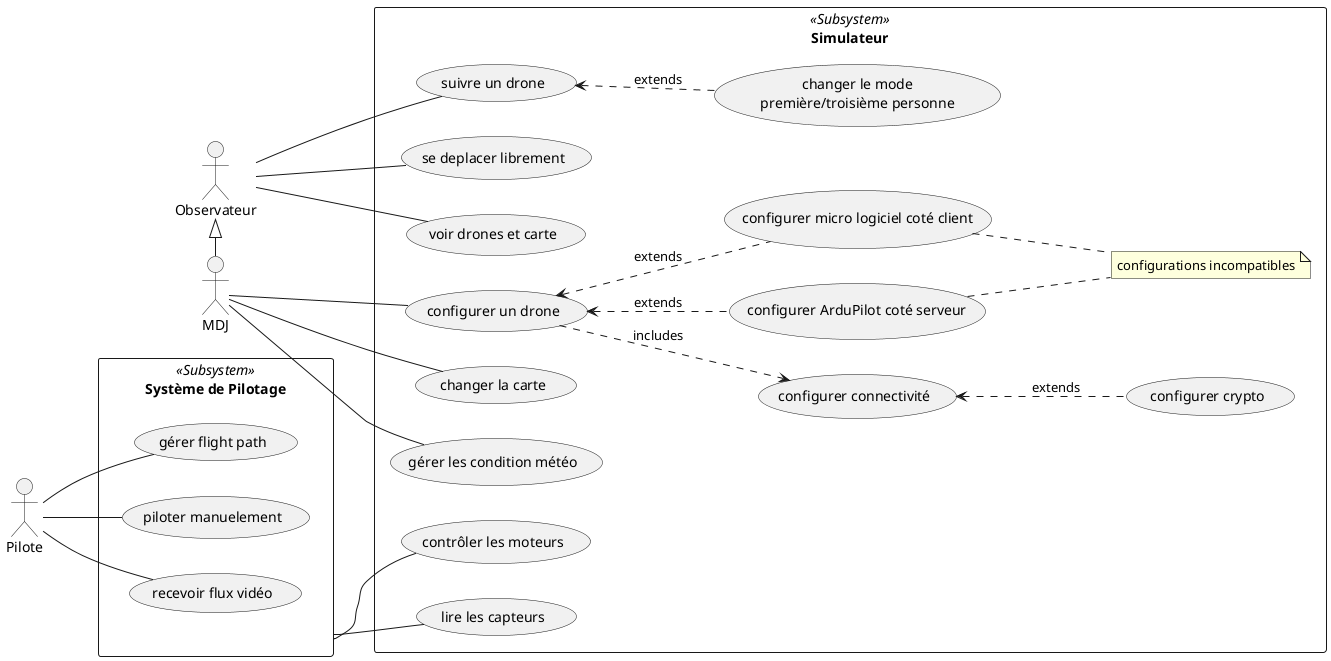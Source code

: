 @startuml

left to right direction

actor Observateur
actor MDJ
actor Pilote
'actor Admin

rectangle "Système de Pilotage" <<Subsystem>> as SysPilot {
    Pilote -- (gérer flight path)
    Pilote -- (piloter manuelement)
    Pilote -- (recevoir flux vidéo)
}

MDJ -left-|> Observateur

rectangle Simulateur <<Subsystem>> {

    usecase (suivre un drone) as follow_drone

    follow_drone <.down. (changer le mode\npremière/troisième personne) : extends

    Observateur -- (se deplacer librement)
    Observateur -- (voir drones et carte)
    Observateur -- follow_drone

    usecase (configurer un drone) as cfg_drone
    usecase (configurer connectivité) as cfg_conn
    usecase (configurer crypto) as cfg_crypt
    usecase (configurer ArduPilot coté serveur) as cfg_ardu_ss
    usecase (configurer micro logiciel coté client) as cfg_ardu_cs
    note "configurations incompatibles" as mutex1

    cfg_drone .down.> cfg_conn : includes
    cfg_conn <.down. cfg_crypt : extends
    cfg_drone <.down. cfg_ardu_ss : extends
    cfg_drone <.down. cfg_ardu_cs : extends
    cfg_ardu_ss .. mutex1
    cfg_ardu_cs .. mutex1

    MDJ -- (changer la carte)
    MDJ -- (gérer les condition météo)
    MDJ -- cfg_drone

    SysPilot -- (contrôler les moteurs)
    SysPilot -- (lire les capteurs)

}

@enduml
